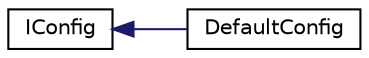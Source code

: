 digraph "Graphical Class Hierarchy"
{
 // LATEX_PDF_SIZE
  edge [fontname="Helvetica",fontsize="10",labelfontname="Helvetica",labelfontsize="10"];
  node [fontname="Helvetica",fontsize="10",shape=record];
  rankdir="LR";
  Node0 [label="IConfig",height=0.2,width=0.4,color="black", fillcolor="white", style="filled",URL="$class_i_config.html",tooltip=" "];
  Node0 -> Node1 [dir="back",color="midnightblue",fontsize="10",style="solid",fontname="Helvetica"];
  Node1 [label="DefaultConfig",height=0.2,width=0.4,color="black", fillcolor="white", style="filled",URL="$class_default_config.html",tooltip=" "];
}
